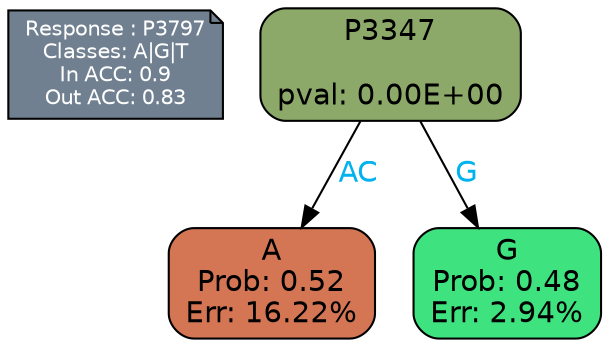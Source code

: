 digraph Tree {
node [shape=box, style="filled, rounded", color="black", fontname=helvetica] ;
graph [ranksep=equally, splines=polylines, bgcolor=transparent, dpi=600] ;
edge [fontname=helvetica] ;
LEGEND [label="Response : P3797
Classes: A|G|T
In ACC: 0.9
Out ACC: 0.83
",shape=note,align=left,style=filled,fillcolor="slategray",fontcolor="white",fontsize=10];1 [label="P3347

pval: 0.00E+00", fillcolor="#8ca969"] ;
2 [label="A
Prob: 0.52
Err: 16.22%", fillcolor="#d47554"] ;
3 [label="G
Prob: 0.48
Err: 2.94%", fillcolor="#3ee27e"] ;
1 -> 2 [label="AC",fontcolor=deepskyblue2] ;
1 -> 3 [label="G",fontcolor=deepskyblue2] ;
{rank = same; 2;3;}{rank = same; LEGEND;1;}}
